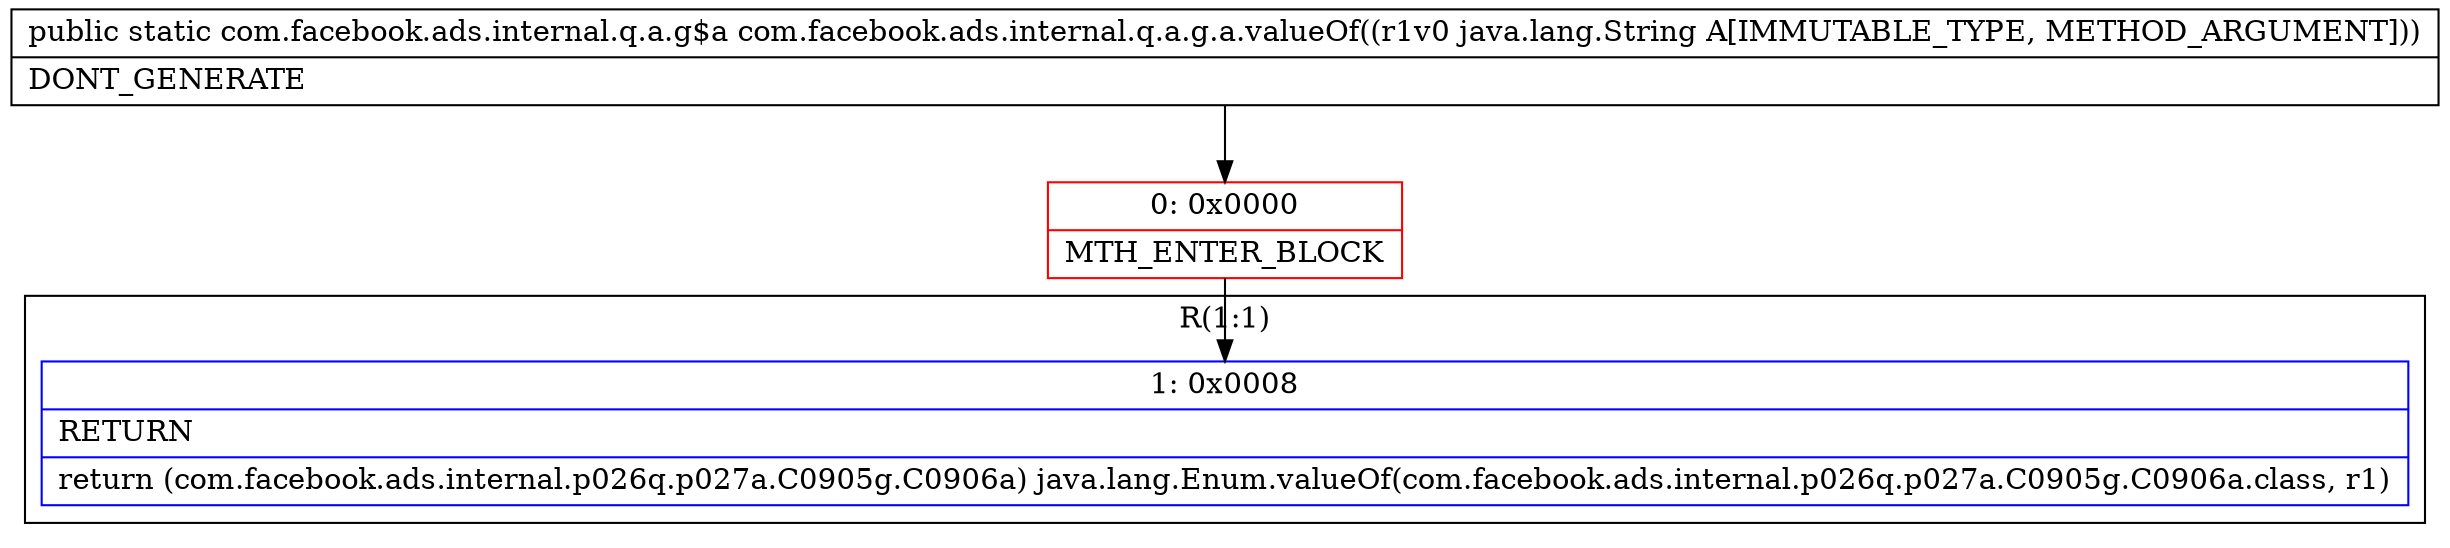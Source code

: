 digraph "CFG forcom.facebook.ads.internal.q.a.g.a.valueOf(Ljava\/lang\/String;)Lcom\/facebook\/ads\/internal\/q\/a\/g$a;" {
subgraph cluster_Region_246757540 {
label = "R(1:1)";
node [shape=record,color=blue];
Node_1 [shape=record,label="{1\:\ 0x0008|RETURN\l|return (com.facebook.ads.internal.p026q.p027a.C0905g.C0906a) java.lang.Enum.valueOf(com.facebook.ads.internal.p026q.p027a.C0905g.C0906a.class, r1)\l}"];
}
Node_0 [shape=record,color=red,label="{0\:\ 0x0000|MTH_ENTER_BLOCK\l}"];
MethodNode[shape=record,label="{public static com.facebook.ads.internal.q.a.g$a com.facebook.ads.internal.q.a.g.a.valueOf((r1v0 java.lang.String A[IMMUTABLE_TYPE, METHOD_ARGUMENT]))  | DONT_GENERATE\l}"];
MethodNode -> Node_0;
Node_0 -> Node_1;
}

